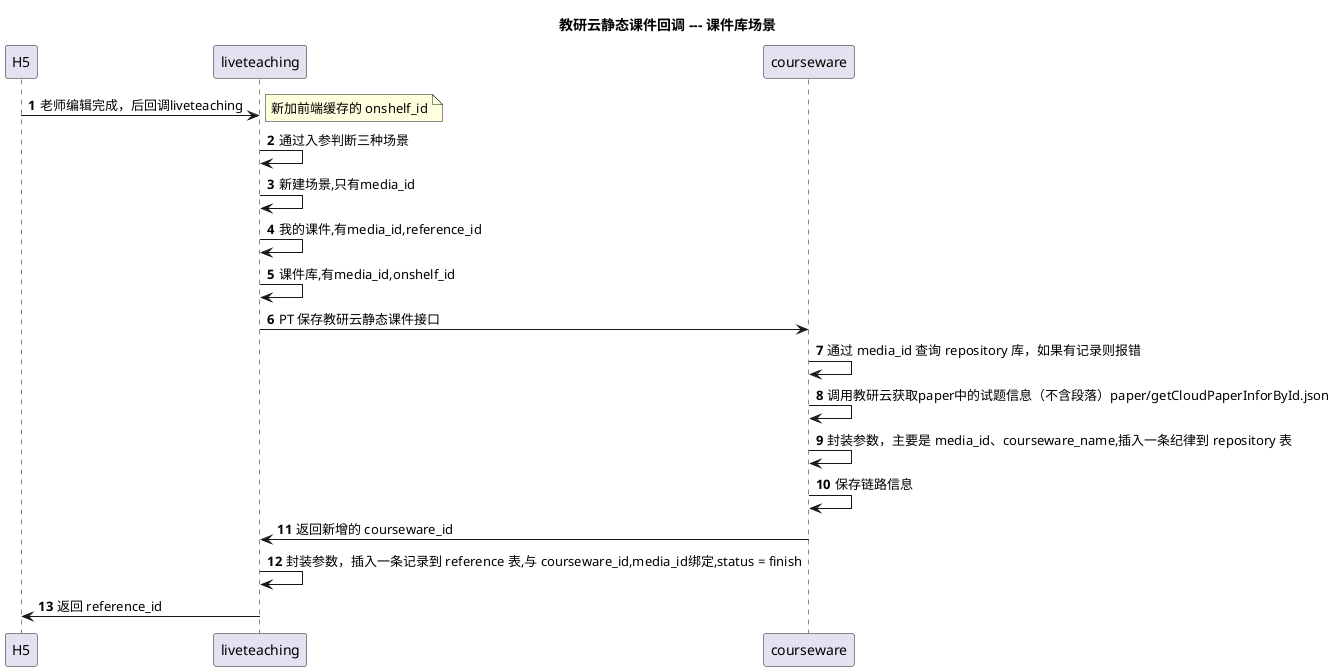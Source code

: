 @startuml
autonumber
title 教研云静态课件回调 --- 课件库场景
H5 -> liveteaching: 老师编辑完成，后回调liveteaching
note right:新加前端缓存的 onshelf_id
liveteaching -> liveteaching:通过入参判断三种场景
liveteaching -> liveteaching: 新建场景,只有media_id
liveteaching -> liveteaching: 我的课件,有media_id,reference_id
liveteaching -> liveteaching: 课件库,有media_id,onshelf_id
liveteaching -> courseware:  PT 保存教研云静态课件接口
courseware -> courseware:通过 media_id 查询 repository 库，如果有记录则报错
courseware -> courseware:调用教研云获取paper中的试题信息（不含段落）paper/getCloudPaperInforById.json
courseware -> courseware:封装参数，主要是 media_id、courseware_name,插入一条纪律到 repository 表
courseware -> courseware:保存链路信息
liveteaching <- courseware:返回新增的 courseware_id
liveteaching -> liveteaching:封装参数，插入一条记录到 reference 表,与 courseware_id,media_id绑定,status = finish
H5 <- liveteaching:返回 reference_id
@enduml
